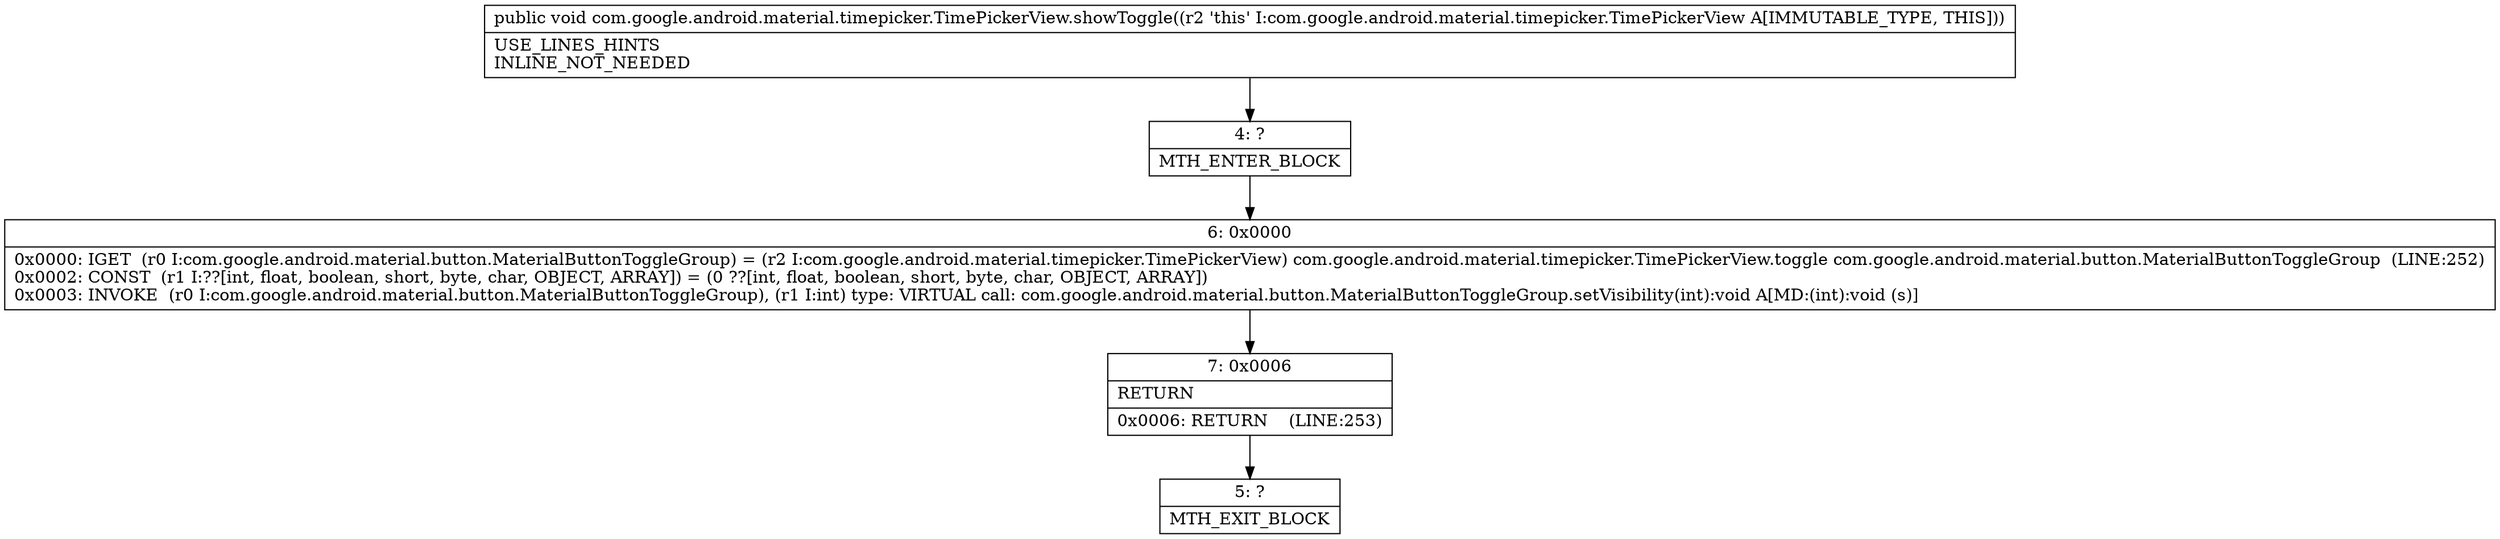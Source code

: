 digraph "CFG forcom.google.android.material.timepicker.TimePickerView.showToggle()V" {
Node_4 [shape=record,label="{4\:\ ?|MTH_ENTER_BLOCK\l}"];
Node_6 [shape=record,label="{6\:\ 0x0000|0x0000: IGET  (r0 I:com.google.android.material.button.MaterialButtonToggleGroup) = (r2 I:com.google.android.material.timepicker.TimePickerView) com.google.android.material.timepicker.TimePickerView.toggle com.google.android.material.button.MaterialButtonToggleGroup  (LINE:252)\l0x0002: CONST  (r1 I:??[int, float, boolean, short, byte, char, OBJECT, ARRAY]) = (0 ??[int, float, boolean, short, byte, char, OBJECT, ARRAY]) \l0x0003: INVOKE  (r0 I:com.google.android.material.button.MaterialButtonToggleGroup), (r1 I:int) type: VIRTUAL call: com.google.android.material.button.MaterialButtonToggleGroup.setVisibility(int):void A[MD:(int):void (s)]\l}"];
Node_7 [shape=record,label="{7\:\ 0x0006|RETURN\l|0x0006: RETURN    (LINE:253)\l}"];
Node_5 [shape=record,label="{5\:\ ?|MTH_EXIT_BLOCK\l}"];
MethodNode[shape=record,label="{public void com.google.android.material.timepicker.TimePickerView.showToggle((r2 'this' I:com.google.android.material.timepicker.TimePickerView A[IMMUTABLE_TYPE, THIS]))  | USE_LINES_HINTS\lINLINE_NOT_NEEDED\l}"];
MethodNode -> Node_4;Node_4 -> Node_6;
Node_6 -> Node_7;
Node_7 -> Node_5;
}

